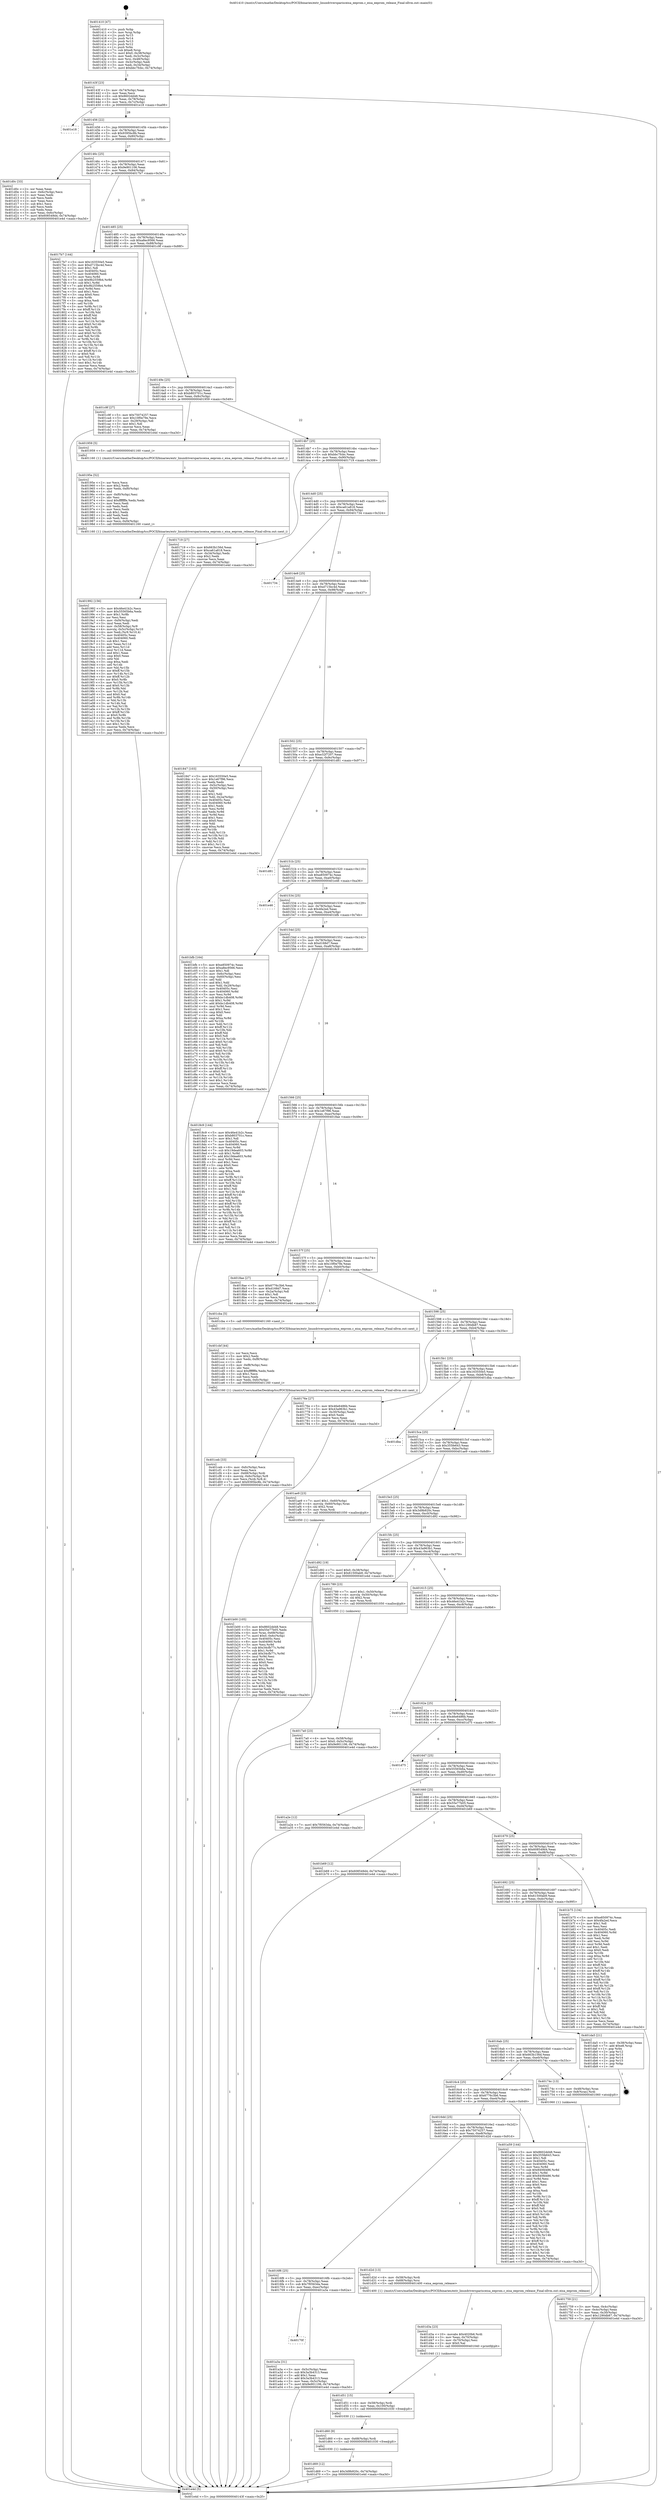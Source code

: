 digraph "0x401410" {
  label = "0x401410 (/mnt/c/Users/mathe/Desktop/tcc/POCII/binaries/extr_linuxdriversparisceisa_eeprom.c_eisa_eeprom_release_Final-ollvm.out::main(0))"
  labelloc = "t"
  node[shape=record]

  Entry [label="",width=0.3,height=0.3,shape=circle,fillcolor=black,style=filled]
  "0x40143f" [label="{
     0x40143f [23]\l
     | [instrs]\l
     &nbsp;&nbsp;0x40143f \<+3\>: mov -0x74(%rbp),%eax\l
     &nbsp;&nbsp;0x401442 \<+2\>: mov %eax,%ecx\l
     &nbsp;&nbsp;0x401444 \<+6\>: sub $0x8602dd48,%ecx\l
     &nbsp;&nbsp;0x40144a \<+3\>: mov %eax,-0x78(%rbp)\l
     &nbsp;&nbsp;0x40144d \<+3\>: mov %ecx,-0x7c(%rbp)\l
     &nbsp;&nbsp;0x401450 \<+6\>: je 0000000000401e18 \<main+0xa08\>\l
  }"]
  "0x401e18" [label="{
     0x401e18\l
  }", style=dashed]
  "0x401456" [label="{
     0x401456 [22]\l
     | [instrs]\l
     &nbsp;&nbsp;0x401456 \<+5\>: jmp 000000000040145b \<main+0x4b\>\l
     &nbsp;&nbsp;0x40145b \<+3\>: mov -0x78(%rbp),%eax\l
     &nbsp;&nbsp;0x40145e \<+5\>: sub $0x9395bc8b,%eax\l
     &nbsp;&nbsp;0x401463 \<+3\>: mov %eax,-0x80(%rbp)\l
     &nbsp;&nbsp;0x401466 \<+6\>: je 0000000000401d0c \<main+0x8fc\>\l
  }"]
  Exit [label="",width=0.3,height=0.3,shape=circle,fillcolor=black,style=filled,peripheries=2]
  "0x401d0c" [label="{
     0x401d0c [33]\l
     | [instrs]\l
     &nbsp;&nbsp;0x401d0c \<+2\>: xor %eax,%eax\l
     &nbsp;&nbsp;0x401d0e \<+3\>: mov -0x6c(%rbp),%ecx\l
     &nbsp;&nbsp;0x401d11 \<+2\>: mov %eax,%edx\l
     &nbsp;&nbsp;0x401d13 \<+2\>: sub %ecx,%edx\l
     &nbsp;&nbsp;0x401d15 \<+2\>: mov %eax,%ecx\l
     &nbsp;&nbsp;0x401d17 \<+3\>: sub $0x1,%ecx\l
     &nbsp;&nbsp;0x401d1a \<+2\>: add %ecx,%edx\l
     &nbsp;&nbsp;0x401d1c \<+2\>: sub %edx,%eax\l
     &nbsp;&nbsp;0x401d1e \<+3\>: mov %eax,-0x6c(%rbp)\l
     &nbsp;&nbsp;0x401d21 \<+7\>: movl $0x608549d4,-0x74(%rbp)\l
     &nbsp;&nbsp;0x401d28 \<+5\>: jmp 0000000000401e4d \<main+0xa3d\>\l
  }"]
  "0x40146c" [label="{
     0x40146c [25]\l
     | [instrs]\l
     &nbsp;&nbsp;0x40146c \<+5\>: jmp 0000000000401471 \<main+0x61\>\l
     &nbsp;&nbsp;0x401471 \<+3\>: mov -0x78(%rbp),%eax\l
     &nbsp;&nbsp;0x401474 \<+5\>: sub $0x9e901106,%eax\l
     &nbsp;&nbsp;0x401479 \<+6\>: mov %eax,-0x84(%rbp)\l
     &nbsp;&nbsp;0x40147f \<+6\>: je 00000000004017b7 \<main+0x3a7\>\l
  }"]
  "0x401d69" [label="{
     0x401d69 [12]\l
     | [instrs]\l
     &nbsp;&nbsp;0x401d69 \<+7\>: movl $0x3d9b920c,-0x74(%rbp)\l
     &nbsp;&nbsp;0x401d70 \<+5\>: jmp 0000000000401e4d \<main+0xa3d\>\l
  }"]
  "0x4017b7" [label="{
     0x4017b7 [144]\l
     | [instrs]\l
     &nbsp;&nbsp;0x4017b7 \<+5\>: mov $0x163550e5,%eax\l
     &nbsp;&nbsp;0x4017bc \<+5\>: mov $0xd715bc4d,%ecx\l
     &nbsp;&nbsp;0x4017c1 \<+2\>: mov $0x1,%dl\l
     &nbsp;&nbsp;0x4017c3 \<+7\>: mov 0x40405c,%esi\l
     &nbsp;&nbsp;0x4017ca \<+7\>: mov 0x404060,%edi\l
     &nbsp;&nbsp;0x4017d1 \<+3\>: mov %esi,%r8d\l
     &nbsp;&nbsp;0x4017d4 \<+7\>: sub $0x9b2559b4,%r8d\l
     &nbsp;&nbsp;0x4017db \<+4\>: sub $0x1,%r8d\l
     &nbsp;&nbsp;0x4017df \<+7\>: add $0x9b2559b4,%r8d\l
     &nbsp;&nbsp;0x4017e6 \<+4\>: imul %r8d,%esi\l
     &nbsp;&nbsp;0x4017ea \<+3\>: and $0x1,%esi\l
     &nbsp;&nbsp;0x4017ed \<+3\>: cmp $0x0,%esi\l
     &nbsp;&nbsp;0x4017f0 \<+4\>: sete %r9b\l
     &nbsp;&nbsp;0x4017f4 \<+3\>: cmp $0xa,%edi\l
     &nbsp;&nbsp;0x4017f7 \<+4\>: setl %r10b\l
     &nbsp;&nbsp;0x4017fb \<+3\>: mov %r9b,%r11b\l
     &nbsp;&nbsp;0x4017fe \<+4\>: xor $0xff,%r11b\l
     &nbsp;&nbsp;0x401802 \<+3\>: mov %r10b,%bl\l
     &nbsp;&nbsp;0x401805 \<+3\>: xor $0xff,%bl\l
     &nbsp;&nbsp;0x401808 \<+3\>: xor $0x0,%dl\l
     &nbsp;&nbsp;0x40180b \<+3\>: mov %r11b,%r14b\l
     &nbsp;&nbsp;0x40180e \<+4\>: and $0x0,%r14b\l
     &nbsp;&nbsp;0x401812 \<+3\>: and %dl,%r9b\l
     &nbsp;&nbsp;0x401815 \<+3\>: mov %bl,%r15b\l
     &nbsp;&nbsp;0x401818 \<+4\>: and $0x0,%r15b\l
     &nbsp;&nbsp;0x40181c \<+3\>: and %dl,%r10b\l
     &nbsp;&nbsp;0x40181f \<+3\>: or %r9b,%r14b\l
     &nbsp;&nbsp;0x401822 \<+3\>: or %r10b,%r15b\l
     &nbsp;&nbsp;0x401825 \<+3\>: xor %r15b,%r14b\l
     &nbsp;&nbsp;0x401828 \<+3\>: or %bl,%r11b\l
     &nbsp;&nbsp;0x40182b \<+4\>: xor $0xff,%r11b\l
     &nbsp;&nbsp;0x40182f \<+3\>: or $0x0,%dl\l
     &nbsp;&nbsp;0x401832 \<+3\>: and %dl,%r11b\l
     &nbsp;&nbsp;0x401835 \<+3\>: or %r11b,%r14b\l
     &nbsp;&nbsp;0x401838 \<+4\>: test $0x1,%r14b\l
     &nbsp;&nbsp;0x40183c \<+3\>: cmovne %ecx,%eax\l
     &nbsp;&nbsp;0x40183f \<+3\>: mov %eax,-0x74(%rbp)\l
     &nbsp;&nbsp;0x401842 \<+5\>: jmp 0000000000401e4d \<main+0xa3d\>\l
  }"]
  "0x401485" [label="{
     0x401485 [25]\l
     | [instrs]\l
     &nbsp;&nbsp;0x401485 \<+5\>: jmp 000000000040148a \<main+0x7a\>\l
     &nbsp;&nbsp;0x40148a \<+3\>: mov -0x78(%rbp),%eax\l
     &nbsp;&nbsp;0x40148d \<+5\>: sub $0xa8ec9566,%eax\l
     &nbsp;&nbsp;0x401492 \<+6\>: mov %eax,-0x88(%rbp)\l
     &nbsp;&nbsp;0x401498 \<+6\>: je 0000000000401c9f \<main+0x88f\>\l
  }"]
  "0x401d60" [label="{
     0x401d60 [9]\l
     | [instrs]\l
     &nbsp;&nbsp;0x401d60 \<+4\>: mov -0x68(%rbp),%rdi\l
     &nbsp;&nbsp;0x401d64 \<+5\>: call 0000000000401030 \<free@plt\>\l
     | [calls]\l
     &nbsp;&nbsp;0x401030 \{1\} (unknown)\l
  }"]
  "0x401c9f" [label="{
     0x401c9f [27]\l
     | [instrs]\l
     &nbsp;&nbsp;0x401c9f \<+5\>: mov $0x75074257,%eax\l
     &nbsp;&nbsp;0x401ca4 \<+5\>: mov $0x10f0e79e,%ecx\l
     &nbsp;&nbsp;0x401ca9 \<+3\>: mov -0x29(%rbp),%dl\l
     &nbsp;&nbsp;0x401cac \<+3\>: test $0x1,%dl\l
     &nbsp;&nbsp;0x401caf \<+3\>: cmovne %ecx,%eax\l
     &nbsp;&nbsp;0x401cb2 \<+3\>: mov %eax,-0x74(%rbp)\l
     &nbsp;&nbsp;0x401cb5 \<+5\>: jmp 0000000000401e4d \<main+0xa3d\>\l
  }"]
  "0x40149e" [label="{
     0x40149e [25]\l
     | [instrs]\l
     &nbsp;&nbsp;0x40149e \<+5\>: jmp 00000000004014a3 \<main+0x93\>\l
     &nbsp;&nbsp;0x4014a3 \<+3\>: mov -0x78(%rbp),%eax\l
     &nbsp;&nbsp;0x4014a6 \<+5\>: sub $0xb803701c,%eax\l
     &nbsp;&nbsp;0x4014ab \<+6\>: mov %eax,-0x8c(%rbp)\l
     &nbsp;&nbsp;0x4014b1 \<+6\>: je 0000000000401959 \<main+0x549\>\l
  }"]
  "0x401d51" [label="{
     0x401d51 [15]\l
     | [instrs]\l
     &nbsp;&nbsp;0x401d51 \<+4\>: mov -0x58(%rbp),%rdi\l
     &nbsp;&nbsp;0x401d55 \<+6\>: mov %eax,-0x100(%rbp)\l
     &nbsp;&nbsp;0x401d5b \<+5\>: call 0000000000401030 \<free@plt\>\l
     | [calls]\l
     &nbsp;&nbsp;0x401030 \{1\} (unknown)\l
  }"]
  "0x401959" [label="{
     0x401959 [5]\l
     | [instrs]\l
     &nbsp;&nbsp;0x401959 \<+5\>: call 0000000000401160 \<next_i\>\l
     | [calls]\l
     &nbsp;&nbsp;0x401160 \{1\} (/mnt/c/Users/mathe/Desktop/tcc/POCII/binaries/extr_linuxdriversparisceisa_eeprom.c_eisa_eeprom_release_Final-ollvm.out::next_i)\l
  }"]
  "0x4014b7" [label="{
     0x4014b7 [25]\l
     | [instrs]\l
     &nbsp;&nbsp;0x4014b7 \<+5\>: jmp 00000000004014bc \<main+0xac\>\l
     &nbsp;&nbsp;0x4014bc \<+3\>: mov -0x78(%rbp),%eax\l
     &nbsp;&nbsp;0x4014bf \<+5\>: sub $0xbbc7fcbc,%eax\l
     &nbsp;&nbsp;0x4014c4 \<+6\>: mov %eax,-0x90(%rbp)\l
     &nbsp;&nbsp;0x4014ca \<+6\>: je 0000000000401719 \<main+0x309\>\l
  }"]
  "0x401d3a" [label="{
     0x401d3a [23]\l
     | [instrs]\l
     &nbsp;&nbsp;0x401d3a \<+10\>: movabs $0x4020b6,%rdi\l
     &nbsp;&nbsp;0x401d44 \<+3\>: mov %eax,-0x70(%rbp)\l
     &nbsp;&nbsp;0x401d47 \<+3\>: mov -0x70(%rbp),%esi\l
     &nbsp;&nbsp;0x401d4a \<+2\>: mov $0x0,%al\l
     &nbsp;&nbsp;0x401d4c \<+5\>: call 0000000000401040 \<printf@plt\>\l
     | [calls]\l
     &nbsp;&nbsp;0x401040 \{1\} (unknown)\l
  }"]
  "0x401719" [label="{
     0x401719 [27]\l
     | [instrs]\l
     &nbsp;&nbsp;0x401719 \<+5\>: mov $0x663b156d,%eax\l
     &nbsp;&nbsp;0x40171e \<+5\>: mov $0xca61a818,%ecx\l
     &nbsp;&nbsp;0x401723 \<+3\>: mov -0x34(%rbp),%edx\l
     &nbsp;&nbsp;0x401726 \<+3\>: cmp $0x2,%edx\l
     &nbsp;&nbsp;0x401729 \<+3\>: cmovne %ecx,%eax\l
     &nbsp;&nbsp;0x40172c \<+3\>: mov %eax,-0x74(%rbp)\l
     &nbsp;&nbsp;0x40172f \<+5\>: jmp 0000000000401e4d \<main+0xa3d\>\l
  }"]
  "0x4014d0" [label="{
     0x4014d0 [25]\l
     | [instrs]\l
     &nbsp;&nbsp;0x4014d0 \<+5\>: jmp 00000000004014d5 \<main+0xc5\>\l
     &nbsp;&nbsp;0x4014d5 \<+3\>: mov -0x78(%rbp),%eax\l
     &nbsp;&nbsp;0x4014d8 \<+5\>: sub $0xca61a818,%eax\l
     &nbsp;&nbsp;0x4014dd \<+6\>: mov %eax,-0x94(%rbp)\l
     &nbsp;&nbsp;0x4014e3 \<+6\>: je 0000000000401734 \<main+0x324\>\l
  }"]
  "0x401e4d" [label="{
     0x401e4d [5]\l
     | [instrs]\l
     &nbsp;&nbsp;0x401e4d \<+5\>: jmp 000000000040143f \<main+0x2f\>\l
  }"]
  "0x401410" [label="{
     0x401410 [47]\l
     | [instrs]\l
     &nbsp;&nbsp;0x401410 \<+1\>: push %rbp\l
     &nbsp;&nbsp;0x401411 \<+3\>: mov %rsp,%rbp\l
     &nbsp;&nbsp;0x401414 \<+2\>: push %r15\l
     &nbsp;&nbsp;0x401416 \<+2\>: push %r14\l
     &nbsp;&nbsp;0x401418 \<+2\>: push %r13\l
     &nbsp;&nbsp;0x40141a \<+2\>: push %r12\l
     &nbsp;&nbsp;0x40141c \<+1\>: push %rbx\l
     &nbsp;&nbsp;0x40141d \<+7\>: sub $0xe8,%rsp\l
     &nbsp;&nbsp;0x401424 \<+7\>: movl $0x0,-0x38(%rbp)\l
     &nbsp;&nbsp;0x40142b \<+3\>: mov %edi,-0x3c(%rbp)\l
     &nbsp;&nbsp;0x40142e \<+4\>: mov %rsi,-0x48(%rbp)\l
     &nbsp;&nbsp;0x401432 \<+3\>: mov -0x3c(%rbp),%edi\l
     &nbsp;&nbsp;0x401435 \<+3\>: mov %edi,-0x34(%rbp)\l
     &nbsp;&nbsp;0x401438 \<+7\>: movl $0xbbc7fcbc,-0x74(%rbp)\l
  }"]
  "0x401ceb" [label="{
     0x401ceb [33]\l
     | [instrs]\l
     &nbsp;&nbsp;0x401ceb \<+6\>: mov -0xfc(%rbp),%ecx\l
     &nbsp;&nbsp;0x401cf1 \<+3\>: imul %eax,%ecx\l
     &nbsp;&nbsp;0x401cf4 \<+4\>: mov -0x68(%rbp),%rdi\l
     &nbsp;&nbsp;0x401cf8 \<+4\>: movslq -0x6c(%rbp),%r8\l
     &nbsp;&nbsp;0x401cfc \<+4\>: mov %ecx,(%rdi,%r8,4)\l
     &nbsp;&nbsp;0x401d00 \<+7\>: movl $0x9395bc8b,-0x74(%rbp)\l
     &nbsp;&nbsp;0x401d07 \<+5\>: jmp 0000000000401e4d \<main+0xa3d\>\l
  }"]
  "0x401734" [label="{
     0x401734\l
  }", style=dashed]
  "0x4014e9" [label="{
     0x4014e9 [25]\l
     | [instrs]\l
     &nbsp;&nbsp;0x4014e9 \<+5\>: jmp 00000000004014ee \<main+0xde\>\l
     &nbsp;&nbsp;0x4014ee \<+3\>: mov -0x78(%rbp),%eax\l
     &nbsp;&nbsp;0x4014f1 \<+5\>: sub $0xd715bc4d,%eax\l
     &nbsp;&nbsp;0x4014f6 \<+6\>: mov %eax,-0x98(%rbp)\l
     &nbsp;&nbsp;0x4014fc \<+6\>: je 0000000000401847 \<main+0x437\>\l
  }"]
  "0x401cbf" [label="{
     0x401cbf [44]\l
     | [instrs]\l
     &nbsp;&nbsp;0x401cbf \<+2\>: xor %ecx,%ecx\l
     &nbsp;&nbsp;0x401cc1 \<+5\>: mov $0x2,%edx\l
     &nbsp;&nbsp;0x401cc6 \<+6\>: mov %edx,-0xf8(%rbp)\l
     &nbsp;&nbsp;0x401ccc \<+1\>: cltd\l
     &nbsp;&nbsp;0x401ccd \<+6\>: mov -0xf8(%rbp),%esi\l
     &nbsp;&nbsp;0x401cd3 \<+2\>: idiv %esi\l
     &nbsp;&nbsp;0x401cd5 \<+6\>: imul $0xfffffffe,%edx,%edx\l
     &nbsp;&nbsp;0x401cdb \<+3\>: sub $0x1,%ecx\l
     &nbsp;&nbsp;0x401cde \<+2\>: sub %ecx,%edx\l
     &nbsp;&nbsp;0x401ce0 \<+6\>: mov %edx,-0xfc(%rbp)\l
     &nbsp;&nbsp;0x401ce6 \<+5\>: call 0000000000401160 \<next_i\>\l
     | [calls]\l
     &nbsp;&nbsp;0x401160 \{1\} (/mnt/c/Users/mathe/Desktop/tcc/POCII/binaries/extr_linuxdriversparisceisa_eeprom.c_eisa_eeprom_release_Final-ollvm.out::next_i)\l
  }"]
  "0x401847" [label="{
     0x401847 [103]\l
     | [instrs]\l
     &nbsp;&nbsp;0x401847 \<+5\>: mov $0x163550e5,%eax\l
     &nbsp;&nbsp;0x40184c \<+5\>: mov $0x1e67f96,%ecx\l
     &nbsp;&nbsp;0x401851 \<+2\>: xor %edx,%edx\l
     &nbsp;&nbsp;0x401853 \<+3\>: mov -0x5c(%rbp),%esi\l
     &nbsp;&nbsp;0x401856 \<+3\>: cmp -0x50(%rbp),%esi\l
     &nbsp;&nbsp;0x401859 \<+4\>: setl %dil\l
     &nbsp;&nbsp;0x40185d \<+4\>: and $0x1,%dil\l
     &nbsp;&nbsp;0x401861 \<+4\>: mov %dil,-0x2a(%rbp)\l
     &nbsp;&nbsp;0x401865 \<+7\>: mov 0x40405c,%esi\l
     &nbsp;&nbsp;0x40186c \<+8\>: mov 0x404060,%r8d\l
     &nbsp;&nbsp;0x401874 \<+3\>: sub $0x1,%edx\l
     &nbsp;&nbsp;0x401877 \<+3\>: mov %esi,%r9d\l
     &nbsp;&nbsp;0x40187a \<+3\>: add %edx,%r9d\l
     &nbsp;&nbsp;0x40187d \<+4\>: imul %r9d,%esi\l
     &nbsp;&nbsp;0x401881 \<+3\>: and $0x1,%esi\l
     &nbsp;&nbsp;0x401884 \<+3\>: cmp $0x0,%esi\l
     &nbsp;&nbsp;0x401887 \<+4\>: sete %dil\l
     &nbsp;&nbsp;0x40188b \<+4\>: cmp $0xa,%r8d\l
     &nbsp;&nbsp;0x40188f \<+4\>: setl %r10b\l
     &nbsp;&nbsp;0x401893 \<+3\>: mov %dil,%r11b\l
     &nbsp;&nbsp;0x401896 \<+3\>: and %r10b,%r11b\l
     &nbsp;&nbsp;0x401899 \<+3\>: xor %r10b,%dil\l
     &nbsp;&nbsp;0x40189c \<+3\>: or %dil,%r11b\l
     &nbsp;&nbsp;0x40189f \<+4\>: test $0x1,%r11b\l
     &nbsp;&nbsp;0x4018a3 \<+3\>: cmovne %ecx,%eax\l
     &nbsp;&nbsp;0x4018a6 \<+3\>: mov %eax,-0x74(%rbp)\l
     &nbsp;&nbsp;0x4018a9 \<+5\>: jmp 0000000000401e4d \<main+0xa3d\>\l
  }"]
  "0x401502" [label="{
     0x401502 [25]\l
     | [instrs]\l
     &nbsp;&nbsp;0x401502 \<+5\>: jmp 0000000000401507 \<main+0xf7\>\l
     &nbsp;&nbsp;0x401507 \<+3\>: mov -0x78(%rbp),%eax\l
     &nbsp;&nbsp;0x40150a \<+5\>: sub $0xe32f7207,%eax\l
     &nbsp;&nbsp;0x40150f \<+6\>: mov %eax,-0x9c(%rbp)\l
     &nbsp;&nbsp;0x401515 \<+6\>: je 0000000000401d81 \<main+0x971\>\l
  }"]
  "0x401b00" [label="{
     0x401b00 [105]\l
     | [instrs]\l
     &nbsp;&nbsp;0x401b00 \<+5\>: mov $0x8602dd48,%ecx\l
     &nbsp;&nbsp;0x401b05 \<+5\>: mov $0x55e77b05,%edx\l
     &nbsp;&nbsp;0x401b0a \<+4\>: mov %rax,-0x68(%rbp)\l
     &nbsp;&nbsp;0x401b0e \<+7\>: movl $0x0,-0x6c(%rbp)\l
     &nbsp;&nbsp;0x401b15 \<+7\>: mov 0x40405c,%esi\l
     &nbsp;&nbsp;0x401b1c \<+8\>: mov 0x404060,%r8d\l
     &nbsp;&nbsp;0x401b24 \<+3\>: mov %esi,%r9d\l
     &nbsp;&nbsp;0x401b27 \<+7\>: sub $0x34cfb77c,%r9d\l
     &nbsp;&nbsp;0x401b2e \<+4\>: sub $0x1,%r9d\l
     &nbsp;&nbsp;0x401b32 \<+7\>: add $0x34cfb77c,%r9d\l
     &nbsp;&nbsp;0x401b39 \<+4\>: imul %r9d,%esi\l
     &nbsp;&nbsp;0x401b3d \<+3\>: and $0x1,%esi\l
     &nbsp;&nbsp;0x401b40 \<+3\>: cmp $0x0,%esi\l
     &nbsp;&nbsp;0x401b43 \<+4\>: sete %r10b\l
     &nbsp;&nbsp;0x401b47 \<+4\>: cmp $0xa,%r8d\l
     &nbsp;&nbsp;0x401b4b \<+4\>: setl %r11b\l
     &nbsp;&nbsp;0x401b4f \<+3\>: mov %r10b,%bl\l
     &nbsp;&nbsp;0x401b52 \<+3\>: and %r11b,%bl\l
     &nbsp;&nbsp;0x401b55 \<+3\>: xor %r11b,%r10b\l
     &nbsp;&nbsp;0x401b58 \<+3\>: or %r10b,%bl\l
     &nbsp;&nbsp;0x401b5b \<+3\>: test $0x1,%bl\l
     &nbsp;&nbsp;0x401b5e \<+3\>: cmovne %edx,%ecx\l
     &nbsp;&nbsp;0x401b61 \<+3\>: mov %ecx,-0x74(%rbp)\l
     &nbsp;&nbsp;0x401b64 \<+5\>: jmp 0000000000401e4d \<main+0xa3d\>\l
  }"]
  "0x401d81" [label="{
     0x401d81\l
  }", style=dashed]
  "0x40151b" [label="{
     0x40151b [25]\l
     | [instrs]\l
     &nbsp;&nbsp;0x40151b \<+5\>: jmp 0000000000401520 \<main+0x110\>\l
     &nbsp;&nbsp;0x401520 \<+3\>: mov -0x78(%rbp),%eax\l
     &nbsp;&nbsp;0x401523 \<+5\>: sub $0xe850974c,%eax\l
     &nbsp;&nbsp;0x401528 \<+6\>: mov %eax,-0xa0(%rbp)\l
     &nbsp;&nbsp;0x40152e \<+6\>: je 0000000000401e46 \<main+0xa36\>\l
  }"]
  "0x40170f" [label="{
     0x40170f\l
  }", style=dashed]
  "0x401e46" [label="{
     0x401e46\l
  }", style=dashed]
  "0x401534" [label="{
     0x401534 [25]\l
     | [instrs]\l
     &nbsp;&nbsp;0x401534 \<+5\>: jmp 0000000000401539 \<main+0x129\>\l
     &nbsp;&nbsp;0x401539 \<+3\>: mov -0x78(%rbp),%eax\l
     &nbsp;&nbsp;0x40153c \<+5\>: sub $0x4fa2ed,%eax\l
     &nbsp;&nbsp;0x401541 \<+6\>: mov %eax,-0xa4(%rbp)\l
     &nbsp;&nbsp;0x401547 \<+6\>: je 0000000000401bfb \<main+0x7eb\>\l
  }"]
  "0x401a3a" [label="{
     0x401a3a [31]\l
     | [instrs]\l
     &nbsp;&nbsp;0x401a3a \<+3\>: mov -0x5c(%rbp),%eax\l
     &nbsp;&nbsp;0x401a3d \<+5\>: sub $0x3a3b4313,%eax\l
     &nbsp;&nbsp;0x401a42 \<+3\>: add $0x1,%eax\l
     &nbsp;&nbsp;0x401a45 \<+5\>: add $0x3a3b4313,%eax\l
     &nbsp;&nbsp;0x401a4a \<+3\>: mov %eax,-0x5c(%rbp)\l
     &nbsp;&nbsp;0x401a4d \<+7\>: movl $0x9e901106,-0x74(%rbp)\l
     &nbsp;&nbsp;0x401a54 \<+5\>: jmp 0000000000401e4d \<main+0xa3d\>\l
  }"]
  "0x401bfb" [label="{
     0x401bfb [164]\l
     | [instrs]\l
     &nbsp;&nbsp;0x401bfb \<+5\>: mov $0xe850974c,%eax\l
     &nbsp;&nbsp;0x401c00 \<+5\>: mov $0xa8ec9566,%ecx\l
     &nbsp;&nbsp;0x401c05 \<+2\>: mov $0x1,%dl\l
     &nbsp;&nbsp;0x401c07 \<+3\>: mov -0x6c(%rbp),%esi\l
     &nbsp;&nbsp;0x401c0a \<+3\>: cmp -0x60(%rbp),%esi\l
     &nbsp;&nbsp;0x401c0d \<+4\>: setl %dil\l
     &nbsp;&nbsp;0x401c11 \<+4\>: and $0x1,%dil\l
     &nbsp;&nbsp;0x401c15 \<+4\>: mov %dil,-0x29(%rbp)\l
     &nbsp;&nbsp;0x401c19 \<+7\>: mov 0x40405c,%esi\l
     &nbsp;&nbsp;0x401c20 \<+8\>: mov 0x404060,%r8d\l
     &nbsp;&nbsp;0x401c28 \<+3\>: mov %esi,%r9d\l
     &nbsp;&nbsp;0x401c2b \<+7\>: sub $0xbc1db408,%r9d\l
     &nbsp;&nbsp;0x401c32 \<+4\>: sub $0x1,%r9d\l
     &nbsp;&nbsp;0x401c36 \<+7\>: add $0xbc1db408,%r9d\l
     &nbsp;&nbsp;0x401c3d \<+4\>: imul %r9d,%esi\l
     &nbsp;&nbsp;0x401c41 \<+3\>: and $0x1,%esi\l
     &nbsp;&nbsp;0x401c44 \<+3\>: cmp $0x0,%esi\l
     &nbsp;&nbsp;0x401c47 \<+4\>: sete %dil\l
     &nbsp;&nbsp;0x401c4b \<+4\>: cmp $0xa,%r8d\l
     &nbsp;&nbsp;0x401c4f \<+4\>: setl %r10b\l
     &nbsp;&nbsp;0x401c53 \<+3\>: mov %dil,%r11b\l
     &nbsp;&nbsp;0x401c56 \<+4\>: xor $0xff,%r11b\l
     &nbsp;&nbsp;0x401c5a \<+3\>: mov %r10b,%bl\l
     &nbsp;&nbsp;0x401c5d \<+3\>: xor $0xff,%bl\l
     &nbsp;&nbsp;0x401c60 \<+3\>: xor $0x0,%dl\l
     &nbsp;&nbsp;0x401c63 \<+3\>: mov %r11b,%r14b\l
     &nbsp;&nbsp;0x401c66 \<+4\>: and $0x0,%r14b\l
     &nbsp;&nbsp;0x401c6a \<+3\>: and %dl,%dil\l
     &nbsp;&nbsp;0x401c6d \<+3\>: mov %bl,%r15b\l
     &nbsp;&nbsp;0x401c70 \<+4\>: and $0x0,%r15b\l
     &nbsp;&nbsp;0x401c74 \<+3\>: and %dl,%r10b\l
     &nbsp;&nbsp;0x401c77 \<+3\>: or %dil,%r14b\l
     &nbsp;&nbsp;0x401c7a \<+3\>: or %r10b,%r15b\l
     &nbsp;&nbsp;0x401c7d \<+3\>: xor %r15b,%r14b\l
     &nbsp;&nbsp;0x401c80 \<+3\>: or %bl,%r11b\l
     &nbsp;&nbsp;0x401c83 \<+4\>: xor $0xff,%r11b\l
     &nbsp;&nbsp;0x401c87 \<+3\>: or $0x0,%dl\l
     &nbsp;&nbsp;0x401c8a \<+3\>: and %dl,%r11b\l
     &nbsp;&nbsp;0x401c8d \<+3\>: or %r11b,%r14b\l
     &nbsp;&nbsp;0x401c90 \<+4\>: test $0x1,%r14b\l
     &nbsp;&nbsp;0x401c94 \<+3\>: cmovne %ecx,%eax\l
     &nbsp;&nbsp;0x401c97 \<+3\>: mov %eax,-0x74(%rbp)\l
     &nbsp;&nbsp;0x401c9a \<+5\>: jmp 0000000000401e4d \<main+0xa3d\>\l
  }"]
  "0x40154d" [label="{
     0x40154d [25]\l
     | [instrs]\l
     &nbsp;&nbsp;0x40154d \<+5\>: jmp 0000000000401552 \<main+0x142\>\l
     &nbsp;&nbsp;0x401552 \<+3\>: mov -0x78(%rbp),%eax\l
     &nbsp;&nbsp;0x401555 \<+5\>: sub $0xd168d7,%eax\l
     &nbsp;&nbsp;0x40155a \<+6\>: mov %eax,-0xa8(%rbp)\l
     &nbsp;&nbsp;0x401560 \<+6\>: je 00000000004018c9 \<main+0x4b9\>\l
  }"]
  "0x4016f6" [label="{
     0x4016f6 [25]\l
     | [instrs]\l
     &nbsp;&nbsp;0x4016f6 \<+5\>: jmp 00000000004016fb \<main+0x2eb\>\l
     &nbsp;&nbsp;0x4016fb \<+3\>: mov -0x78(%rbp),%eax\l
     &nbsp;&nbsp;0x4016fe \<+5\>: sub $0x7f0563da,%eax\l
     &nbsp;&nbsp;0x401703 \<+6\>: mov %eax,-0xec(%rbp)\l
     &nbsp;&nbsp;0x401709 \<+6\>: je 0000000000401a3a \<main+0x62a\>\l
  }"]
  "0x4018c9" [label="{
     0x4018c9 [144]\l
     | [instrs]\l
     &nbsp;&nbsp;0x4018c9 \<+5\>: mov $0x46e41b2c,%eax\l
     &nbsp;&nbsp;0x4018ce \<+5\>: mov $0xb803701c,%ecx\l
     &nbsp;&nbsp;0x4018d3 \<+2\>: mov $0x1,%dl\l
     &nbsp;&nbsp;0x4018d5 \<+7\>: mov 0x40405c,%esi\l
     &nbsp;&nbsp;0x4018dc \<+7\>: mov 0x404060,%edi\l
     &nbsp;&nbsp;0x4018e3 \<+3\>: mov %esi,%r8d\l
     &nbsp;&nbsp;0x4018e6 \<+7\>: sub $0x19dea603,%r8d\l
     &nbsp;&nbsp;0x4018ed \<+4\>: sub $0x1,%r8d\l
     &nbsp;&nbsp;0x4018f1 \<+7\>: add $0x19dea603,%r8d\l
     &nbsp;&nbsp;0x4018f8 \<+4\>: imul %r8d,%esi\l
     &nbsp;&nbsp;0x4018fc \<+3\>: and $0x1,%esi\l
     &nbsp;&nbsp;0x4018ff \<+3\>: cmp $0x0,%esi\l
     &nbsp;&nbsp;0x401902 \<+4\>: sete %r9b\l
     &nbsp;&nbsp;0x401906 \<+3\>: cmp $0xa,%edi\l
     &nbsp;&nbsp;0x401909 \<+4\>: setl %r10b\l
     &nbsp;&nbsp;0x40190d \<+3\>: mov %r9b,%r11b\l
     &nbsp;&nbsp;0x401910 \<+4\>: xor $0xff,%r11b\l
     &nbsp;&nbsp;0x401914 \<+3\>: mov %r10b,%bl\l
     &nbsp;&nbsp;0x401917 \<+3\>: xor $0xff,%bl\l
     &nbsp;&nbsp;0x40191a \<+3\>: xor $0x1,%dl\l
     &nbsp;&nbsp;0x40191d \<+3\>: mov %r11b,%r14b\l
     &nbsp;&nbsp;0x401920 \<+4\>: and $0xff,%r14b\l
     &nbsp;&nbsp;0x401924 \<+3\>: and %dl,%r9b\l
     &nbsp;&nbsp;0x401927 \<+3\>: mov %bl,%r15b\l
     &nbsp;&nbsp;0x40192a \<+4\>: and $0xff,%r15b\l
     &nbsp;&nbsp;0x40192e \<+3\>: and %dl,%r10b\l
     &nbsp;&nbsp;0x401931 \<+3\>: or %r9b,%r14b\l
     &nbsp;&nbsp;0x401934 \<+3\>: or %r10b,%r15b\l
     &nbsp;&nbsp;0x401937 \<+3\>: xor %r15b,%r14b\l
     &nbsp;&nbsp;0x40193a \<+3\>: or %bl,%r11b\l
     &nbsp;&nbsp;0x40193d \<+4\>: xor $0xff,%r11b\l
     &nbsp;&nbsp;0x401941 \<+3\>: or $0x1,%dl\l
     &nbsp;&nbsp;0x401944 \<+3\>: and %dl,%r11b\l
     &nbsp;&nbsp;0x401947 \<+3\>: or %r11b,%r14b\l
     &nbsp;&nbsp;0x40194a \<+4\>: test $0x1,%r14b\l
     &nbsp;&nbsp;0x40194e \<+3\>: cmovne %ecx,%eax\l
     &nbsp;&nbsp;0x401951 \<+3\>: mov %eax,-0x74(%rbp)\l
     &nbsp;&nbsp;0x401954 \<+5\>: jmp 0000000000401e4d \<main+0xa3d\>\l
  }"]
  "0x401566" [label="{
     0x401566 [25]\l
     | [instrs]\l
     &nbsp;&nbsp;0x401566 \<+5\>: jmp 000000000040156b \<main+0x15b\>\l
     &nbsp;&nbsp;0x40156b \<+3\>: mov -0x78(%rbp),%eax\l
     &nbsp;&nbsp;0x40156e \<+5\>: sub $0x1e67f96,%eax\l
     &nbsp;&nbsp;0x401573 \<+6\>: mov %eax,-0xac(%rbp)\l
     &nbsp;&nbsp;0x401579 \<+6\>: je 00000000004018ae \<main+0x49e\>\l
  }"]
  "0x401d2d" [label="{
     0x401d2d [13]\l
     | [instrs]\l
     &nbsp;&nbsp;0x401d2d \<+4\>: mov -0x58(%rbp),%rdi\l
     &nbsp;&nbsp;0x401d31 \<+4\>: mov -0x68(%rbp),%rsi\l
     &nbsp;&nbsp;0x401d35 \<+5\>: call 0000000000401400 \<eisa_eeprom_release\>\l
     | [calls]\l
     &nbsp;&nbsp;0x401400 \{1\} (/mnt/c/Users/mathe/Desktop/tcc/POCII/binaries/extr_linuxdriversparisceisa_eeprom.c_eisa_eeprom_release_Final-ollvm.out::eisa_eeprom_release)\l
  }"]
  "0x4018ae" [label="{
     0x4018ae [27]\l
     | [instrs]\l
     &nbsp;&nbsp;0x4018ae \<+5\>: mov $0x6776c3b6,%eax\l
     &nbsp;&nbsp;0x4018b3 \<+5\>: mov $0xd168d7,%ecx\l
     &nbsp;&nbsp;0x4018b8 \<+3\>: mov -0x2a(%rbp),%dl\l
     &nbsp;&nbsp;0x4018bb \<+3\>: test $0x1,%dl\l
     &nbsp;&nbsp;0x4018be \<+3\>: cmovne %ecx,%eax\l
     &nbsp;&nbsp;0x4018c1 \<+3\>: mov %eax,-0x74(%rbp)\l
     &nbsp;&nbsp;0x4018c4 \<+5\>: jmp 0000000000401e4d \<main+0xa3d\>\l
  }"]
  "0x40157f" [label="{
     0x40157f [25]\l
     | [instrs]\l
     &nbsp;&nbsp;0x40157f \<+5\>: jmp 0000000000401584 \<main+0x174\>\l
     &nbsp;&nbsp;0x401584 \<+3\>: mov -0x78(%rbp),%eax\l
     &nbsp;&nbsp;0x401587 \<+5\>: sub $0x10f0e79e,%eax\l
     &nbsp;&nbsp;0x40158c \<+6\>: mov %eax,-0xb0(%rbp)\l
     &nbsp;&nbsp;0x401592 \<+6\>: je 0000000000401cba \<main+0x8aa\>\l
  }"]
  "0x4016dd" [label="{
     0x4016dd [25]\l
     | [instrs]\l
     &nbsp;&nbsp;0x4016dd \<+5\>: jmp 00000000004016e2 \<main+0x2d2\>\l
     &nbsp;&nbsp;0x4016e2 \<+3\>: mov -0x78(%rbp),%eax\l
     &nbsp;&nbsp;0x4016e5 \<+5\>: sub $0x75074257,%eax\l
     &nbsp;&nbsp;0x4016ea \<+6\>: mov %eax,-0xe8(%rbp)\l
     &nbsp;&nbsp;0x4016f0 \<+6\>: je 0000000000401d2d \<main+0x91d\>\l
  }"]
  "0x401cba" [label="{
     0x401cba [5]\l
     | [instrs]\l
     &nbsp;&nbsp;0x401cba \<+5\>: call 0000000000401160 \<next_i\>\l
     | [calls]\l
     &nbsp;&nbsp;0x401160 \{1\} (/mnt/c/Users/mathe/Desktop/tcc/POCII/binaries/extr_linuxdriversparisceisa_eeprom.c_eisa_eeprom_release_Final-ollvm.out::next_i)\l
  }"]
  "0x401598" [label="{
     0x401598 [25]\l
     | [instrs]\l
     &nbsp;&nbsp;0x401598 \<+5\>: jmp 000000000040159d \<main+0x18d\>\l
     &nbsp;&nbsp;0x40159d \<+3\>: mov -0x78(%rbp),%eax\l
     &nbsp;&nbsp;0x4015a0 \<+5\>: sub $0x1290db87,%eax\l
     &nbsp;&nbsp;0x4015a5 \<+6\>: mov %eax,-0xb4(%rbp)\l
     &nbsp;&nbsp;0x4015ab \<+6\>: je 000000000040176e \<main+0x35e\>\l
  }"]
  "0x401a59" [label="{
     0x401a59 [144]\l
     | [instrs]\l
     &nbsp;&nbsp;0x401a59 \<+5\>: mov $0x8602dd48,%eax\l
     &nbsp;&nbsp;0x401a5e \<+5\>: mov $0x355fe643,%ecx\l
     &nbsp;&nbsp;0x401a63 \<+2\>: mov $0x1,%dl\l
     &nbsp;&nbsp;0x401a65 \<+7\>: mov 0x40405c,%esi\l
     &nbsp;&nbsp;0x401a6c \<+7\>: mov 0x404060,%edi\l
     &nbsp;&nbsp;0x401a73 \<+3\>: mov %esi,%r8d\l
     &nbsp;&nbsp;0x401a76 \<+7\>: sub $0x840fd486,%r8d\l
     &nbsp;&nbsp;0x401a7d \<+4\>: sub $0x1,%r8d\l
     &nbsp;&nbsp;0x401a81 \<+7\>: add $0x840fd486,%r8d\l
     &nbsp;&nbsp;0x401a88 \<+4\>: imul %r8d,%esi\l
     &nbsp;&nbsp;0x401a8c \<+3\>: and $0x1,%esi\l
     &nbsp;&nbsp;0x401a8f \<+3\>: cmp $0x0,%esi\l
     &nbsp;&nbsp;0x401a92 \<+4\>: sete %r9b\l
     &nbsp;&nbsp;0x401a96 \<+3\>: cmp $0xa,%edi\l
     &nbsp;&nbsp;0x401a99 \<+4\>: setl %r10b\l
     &nbsp;&nbsp;0x401a9d \<+3\>: mov %r9b,%r11b\l
     &nbsp;&nbsp;0x401aa0 \<+4\>: xor $0xff,%r11b\l
     &nbsp;&nbsp;0x401aa4 \<+3\>: mov %r10b,%bl\l
     &nbsp;&nbsp;0x401aa7 \<+3\>: xor $0xff,%bl\l
     &nbsp;&nbsp;0x401aaa \<+3\>: xor $0x0,%dl\l
     &nbsp;&nbsp;0x401aad \<+3\>: mov %r11b,%r14b\l
     &nbsp;&nbsp;0x401ab0 \<+4\>: and $0x0,%r14b\l
     &nbsp;&nbsp;0x401ab4 \<+3\>: and %dl,%r9b\l
     &nbsp;&nbsp;0x401ab7 \<+3\>: mov %bl,%r15b\l
     &nbsp;&nbsp;0x401aba \<+4\>: and $0x0,%r15b\l
     &nbsp;&nbsp;0x401abe \<+3\>: and %dl,%r10b\l
     &nbsp;&nbsp;0x401ac1 \<+3\>: or %r9b,%r14b\l
     &nbsp;&nbsp;0x401ac4 \<+3\>: or %r10b,%r15b\l
     &nbsp;&nbsp;0x401ac7 \<+3\>: xor %r15b,%r14b\l
     &nbsp;&nbsp;0x401aca \<+3\>: or %bl,%r11b\l
     &nbsp;&nbsp;0x401acd \<+4\>: xor $0xff,%r11b\l
     &nbsp;&nbsp;0x401ad1 \<+3\>: or $0x0,%dl\l
     &nbsp;&nbsp;0x401ad4 \<+3\>: and %dl,%r11b\l
     &nbsp;&nbsp;0x401ad7 \<+3\>: or %r11b,%r14b\l
     &nbsp;&nbsp;0x401ada \<+4\>: test $0x1,%r14b\l
     &nbsp;&nbsp;0x401ade \<+3\>: cmovne %ecx,%eax\l
     &nbsp;&nbsp;0x401ae1 \<+3\>: mov %eax,-0x74(%rbp)\l
     &nbsp;&nbsp;0x401ae4 \<+5\>: jmp 0000000000401e4d \<main+0xa3d\>\l
  }"]
  "0x40176e" [label="{
     0x40176e [27]\l
     | [instrs]\l
     &nbsp;&nbsp;0x40176e \<+5\>: mov $0x46e6486b,%eax\l
     &nbsp;&nbsp;0x401773 \<+5\>: mov $0x43a963b1,%ecx\l
     &nbsp;&nbsp;0x401778 \<+3\>: mov -0x30(%rbp),%edx\l
     &nbsp;&nbsp;0x40177b \<+3\>: cmp $0x0,%edx\l
     &nbsp;&nbsp;0x40177e \<+3\>: cmove %ecx,%eax\l
     &nbsp;&nbsp;0x401781 \<+3\>: mov %eax,-0x74(%rbp)\l
     &nbsp;&nbsp;0x401784 \<+5\>: jmp 0000000000401e4d \<main+0xa3d\>\l
  }"]
  "0x4015b1" [label="{
     0x4015b1 [25]\l
     | [instrs]\l
     &nbsp;&nbsp;0x4015b1 \<+5\>: jmp 00000000004015b6 \<main+0x1a6\>\l
     &nbsp;&nbsp;0x4015b6 \<+3\>: mov -0x78(%rbp),%eax\l
     &nbsp;&nbsp;0x4015b9 \<+5\>: sub $0x163550e5,%eax\l
     &nbsp;&nbsp;0x4015be \<+6\>: mov %eax,-0xb8(%rbp)\l
     &nbsp;&nbsp;0x4015c4 \<+6\>: je 0000000000401dba \<main+0x9aa\>\l
  }"]
  "0x401992" [label="{
     0x401992 [156]\l
     | [instrs]\l
     &nbsp;&nbsp;0x401992 \<+5\>: mov $0x46e41b2c,%ecx\l
     &nbsp;&nbsp;0x401997 \<+5\>: mov $0x55565b6a,%edx\l
     &nbsp;&nbsp;0x40199c \<+3\>: mov $0x1,%r8b\l
     &nbsp;&nbsp;0x40199f \<+2\>: xor %esi,%esi\l
     &nbsp;&nbsp;0x4019a1 \<+6\>: mov -0xf4(%rbp),%edi\l
     &nbsp;&nbsp;0x4019a7 \<+3\>: imul %eax,%edi\l
     &nbsp;&nbsp;0x4019aa \<+4\>: mov -0x58(%rbp),%r9\l
     &nbsp;&nbsp;0x4019ae \<+4\>: movslq -0x5c(%rbp),%r10\l
     &nbsp;&nbsp;0x4019b2 \<+4\>: mov %edi,(%r9,%r10,4)\l
     &nbsp;&nbsp;0x4019b6 \<+7\>: mov 0x40405c,%eax\l
     &nbsp;&nbsp;0x4019bd \<+7\>: mov 0x404060,%edi\l
     &nbsp;&nbsp;0x4019c4 \<+3\>: sub $0x1,%esi\l
     &nbsp;&nbsp;0x4019c7 \<+3\>: mov %eax,%r11d\l
     &nbsp;&nbsp;0x4019ca \<+3\>: add %esi,%r11d\l
     &nbsp;&nbsp;0x4019cd \<+4\>: imul %r11d,%eax\l
     &nbsp;&nbsp;0x4019d1 \<+3\>: and $0x1,%eax\l
     &nbsp;&nbsp;0x4019d4 \<+3\>: cmp $0x0,%eax\l
     &nbsp;&nbsp;0x4019d7 \<+3\>: sete %bl\l
     &nbsp;&nbsp;0x4019da \<+3\>: cmp $0xa,%edi\l
     &nbsp;&nbsp;0x4019dd \<+4\>: setl %r14b\l
     &nbsp;&nbsp;0x4019e1 \<+3\>: mov %bl,%r15b\l
     &nbsp;&nbsp;0x4019e4 \<+4\>: xor $0xff,%r15b\l
     &nbsp;&nbsp;0x4019e8 \<+3\>: mov %r14b,%r12b\l
     &nbsp;&nbsp;0x4019eb \<+4\>: xor $0xff,%r12b\l
     &nbsp;&nbsp;0x4019ef \<+4\>: xor $0x0,%r8b\l
     &nbsp;&nbsp;0x4019f3 \<+3\>: mov %r15b,%r13b\l
     &nbsp;&nbsp;0x4019f6 \<+4\>: and $0x0,%r13b\l
     &nbsp;&nbsp;0x4019fa \<+3\>: and %r8b,%bl\l
     &nbsp;&nbsp;0x4019fd \<+3\>: mov %r12b,%al\l
     &nbsp;&nbsp;0x401a00 \<+2\>: and $0x0,%al\l
     &nbsp;&nbsp;0x401a02 \<+3\>: and %r8b,%r14b\l
     &nbsp;&nbsp;0x401a05 \<+3\>: or %bl,%r13b\l
     &nbsp;&nbsp;0x401a08 \<+3\>: or %r14b,%al\l
     &nbsp;&nbsp;0x401a0b \<+3\>: xor %al,%r13b\l
     &nbsp;&nbsp;0x401a0e \<+3\>: or %r12b,%r15b\l
     &nbsp;&nbsp;0x401a11 \<+4\>: xor $0xff,%r15b\l
     &nbsp;&nbsp;0x401a15 \<+4\>: or $0x0,%r8b\l
     &nbsp;&nbsp;0x401a19 \<+3\>: and %r8b,%r15b\l
     &nbsp;&nbsp;0x401a1c \<+3\>: or %r15b,%r13b\l
     &nbsp;&nbsp;0x401a1f \<+4\>: test $0x1,%r13b\l
     &nbsp;&nbsp;0x401a23 \<+3\>: cmovne %edx,%ecx\l
     &nbsp;&nbsp;0x401a26 \<+3\>: mov %ecx,-0x74(%rbp)\l
     &nbsp;&nbsp;0x401a29 \<+5\>: jmp 0000000000401e4d \<main+0xa3d\>\l
  }"]
  "0x401dba" [label="{
     0x401dba\l
  }", style=dashed]
  "0x4015ca" [label="{
     0x4015ca [25]\l
     | [instrs]\l
     &nbsp;&nbsp;0x4015ca \<+5\>: jmp 00000000004015cf \<main+0x1bf\>\l
     &nbsp;&nbsp;0x4015cf \<+3\>: mov -0x78(%rbp),%eax\l
     &nbsp;&nbsp;0x4015d2 \<+5\>: sub $0x355fe643,%eax\l
     &nbsp;&nbsp;0x4015d7 \<+6\>: mov %eax,-0xbc(%rbp)\l
     &nbsp;&nbsp;0x4015dd \<+6\>: je 0000000000401ae9 \<main+0x6d9\>\l
  }"]
  "0x40195e" [label="{
     0x40195e [52]\l
     | [instrs]\l
     &nbsp;&nbsp;0x40195e \<+2\>: xor %ecx,%ecx\l
     &nbsp;&nbsp;0x401960 \<+5\>: mov $0x2,%edx\l
     &nbsp;&nbsp;0x401965 \<+6\>: mov %edx,-0xf0(%rbp)\l
     &nbsp;&nbsp;0x40196b \<+1\>: cltd\l
     &nbsp;&nbsp;0x40196c \<+6\>: mov -0xf0(%rbp),%esi\l
     &nbsp;&nbsp;0x401972 \<+2\>: idiv %esi\l
     &nbsp;&nbsp;0x401974 \<+6\>: imul $0xfffffffe,%edx,%edx\l
     &nbsp;&nbsp;0x40197a \<+2\>: mov %ecx,%edi\l
     &nbsp;&nbsp;0x40197c \<+2\>: sub %edx,%edi\l
     &nbsp;&nbsp;0x40197e \<+2\>: mov %ecx,%edx\l
     &nbsp;&nbsp;0x401980 \<+3\>: sub $0x1,%edx\l
     &nbsp;&nbsp;0x401983 \<+2\>: add %edx,%edi\l
     &nbsp;&nbsp;0x401985 \<+2\>: sub %edi,%ecx\l
     &nbsp;&nbsp;0x401987 \<+6\>: mov %ecx,-0xf4(%rbp)\l
     &nbsp;&nbsp;0x40198d \<+5\>: call 0000000000401160 \<next_i\>\l
     | [calls]\l
     &nbsp;&nbsp;0x401160 \{1\} (/mnt/c/Users/mathe/Desktop/tcc/POCII/binaries/extr_linuxdriversparisceisa_eeprom.c_eisa_eeprom_release_Final-ollvm.out::next_i)\l
  }"]
  "0x401ae9" [label="{
     0x401ae9 [23]\l
     | [instrs]\l
     &nbsp;&nbsp;0x401ae9 \<+7\>: movl $0x1,-0x60(%rbp)\l
     &nbsp;&nbsp;0x401af0 \<+4\>: movslq -0x60(%rbp),%rax\l
     &nbsp;&nbsp;0x401af4 \<+4\>: shl $0x2,%rax\l
     &nbsp;&nbsp;0x401af8 \<+3\>: mov %rax,%rdi\l
     &nbsp;&nbsp;0x401afb \<+5\>: call 0000000000401050 \<malloc@plt\>\l
     | [calls]\l
     &nbsp;&nbsp;0x401050 \{1\} (unknown)\l
  }"]
  "0x4015e3" [label="{
     0x4015e3 [25]\l
     | [instrs]\l
     &nbsp;&nbsp;0x4015e3 \<+5\>: jmp 00000000004015e8 \<main+0x1d8\>\l
     &nbsp;&nbsp;0x4015e8 \<+3\>: mov -0x78(%rbp),%eax\l
     &nbsp;&nbsp;0x4015eb \<+5\>: sub $0x3d9b920c,%eax\l
     &nbsp;&nbsp;0x4015f0 \<+6\>: mov %eax,-0xc0(%rbp)\l
     &nbsp;&nbsp;0x4015f6 \<+6\>: je 0000000000401d92 \<main+0x982\>\l
  }"]
  "0x4017a0" [label="{
     0x4017a0 [23]\l
     | [instrs]\l
     &nbsp;&nbsp;0x4017a0 \<+4\>: mov %rax,-0x58(%rbp)\l
     &nbsp;&nbsp;0x4017a4 \<+7\>: movl $0x0,-0x5c(%rbp)\l
     &nbsp;&nbsp;0x4017ab \<+7\>: movl $0x9e901106,-0x74(%rbp)\l
     &nbsp;&nbsp;0x4017b2 \<+5\>: jmp 0000000000401e4d \<main+0xa3d\>\l
  }"]
  "0x401d92" [label="{
     0x401d92 [19]\l
     | [instrs]\l
     &nbsp;&nbsp;0x401d92 \<+7\>: movl $0x0,-0x38(%rbp)\l
     &nbsp;&nbsp;0x401d99 \<+7\>: movl $0x61500ab9,-0x74(%rbp)\l
     &nbsp;&nbsp;0x401da0 \<+5\>: jmp 0000000000401e4d \<main+0xa3d\>\l
  }"]
  "0x4015fc" [label="{
     0x4015fc [25]\l
     | [instrs]\l
     &nbsp;&nbsp;0x4015fc \<+5\>: jmp 0000000000401601 \<main+0x1f1\>\l
     &nbsp;&nbsp;0x401601 \<+3\>: mov -0x78(%rbp),%eax\l
     &nbsp;&nbsp;0x401604 \<+5\>: sub $0x43a963b1,%eax\l
     &nbsp;&nbsp;0x401609 \<+6\>: mov %eax,-0xc4(%rbp)\l
     &nbsp;&nbsp;0x40160f \<+6\>: je 0000000000401789 \<main+0x379\>\l
  }"]
  "0x401759" [label="{
     0x401759 [21]\l
     | [instrs]\l
     &nbsp;&nbsp;0x401759 \<+3\>: mov %eax,-0x4c(%rbp)\l
     &nbsp;&nbsp;0x40175c \<+3\>: mov -0x4c(%rbp),%eax\l
     &nbsp;&nbsp;0x40175f \<+3\>: mov %eax,-0x30(%rbp)\l
     &nbsp;&nbsp;0x401762 \<+7\>: movl $0x1290db87,-0x74(%rbp)\l
     &nbsp;&nbsp;0x401769 \<+5\>: jmp 0000000000401e4d \<main+0xa3d\>\l
  }"]
  "0x401789" [label="{
     0x401789 [23]\l
     | [instrs]\l
     &nbsp;&nbsp;0x401789 \<+7\>: movl $0x1,-0x50(%rbp)\l
     &nbsp;&nbsp;0x401790 \<+4\>: movslq -0x50(%rbp),%rax\l
     &nbsp;&nbsp;0x401794 \<+4\>: shl $0x2,%rax\l
     &nbsp;&nbsp;0x401798 \<+3\>: mov %rax,%rdi\l
     &nbsp;&nbsp;0x40179b \<+5\>: call 0000000000401050 \<malloc@plt\>\l
     | [calls]\l
     &nbsp;&nbsp;0x401050 \{1\} (unknown)\l
  }"]
  "0x401615" [label="{
     0x401615 [25]\l
     | [instrs]\l
     &nbsp;&nbsp;0x401615 \<+5\>: jmp 000000000040161a \<main+0x20a\>\l
     &nbsp;&nbsp;0x40161a \<+3\>: mov -0x78(%rbp),%eax\l
     &nbsp;&nbsp;0x40161d \<+5\>: sub $0x46e41b2c,%eax\l
     &nbsp;&nbsp;0x401622 \<+6\>: mov %eax,-0xc8(%rbp)\l
     &nbsp;&nbsp;0x401628 \<+6\>: je 0000000000401dc6 \<main+0x9b6\>\l
  }"]
  "0x4016c4" [label="{
     0x4016c4 [25]\l
     | [instrs]\l
     &nbsp;&nbsp;0x4016c4 \<+5\>: jmp 00000000004016c9 \<main+0x2b9\>\l
     &nbsp;&nbsp;0x4016c9 \<+3\>: mov -0x78(%rbp),%eax\l
     &nbsp;&nbsp;0x4016cc \<+5\>: sub $0x6776c3b6,%eax\l
     &nbsp;&nbsp;0x4016d1 \<+6\>: mov %eax,-0xe4(%rbp)\l
     &nbsp;&nbsp;0x4016d7 \<+6\>: je 0000000000401a59 \<main+0x649\>\l
  }"]
  "0x401dc6" [label="{
     0x401dc6\l
  }", style=dashed]
  "0x40162e" [label="{
     0x40162e [25]\l
     | [instrs]\l
     &nbsp;&nbsp;0x40162e \<+5\>: jmp 0000000000401633 \<main+0x223\>\l
     &nbsp;&nbsp;0x401633 \<+3\>: mov -0x78(%rbp),%eax\l
     &nbsp;&nbsp;0x401636 \<+5\>: sub $0x46e6486b,%eax\l
     &nbsp;&nbsp;0x40163b \<+6\>: mov %eax,-0xcc(%rbp)\l
     &nbsp;&nbsp;0x401641 \<+6\>: je 0000000000401d75 \<main+0x965\>\l
  }"]
  "0x40174c" [label="{
     0x40174c [13]\l
     | [instrs]\l
     &nbsp;&nbsp;0x40174c \<+4\>: mov -0x48(%rbp),%rax\l
     &nbsp;&nbsp;0x401750 \<+4\>: mov 0x8(%rax),%rdi\l
     &nbsp;&nbsp;0x401754 \<+5\>: call 0000000000401060 \<atoi@plt\>\l
     | [calls]\l
     &nbsp;&nbsp;0x401060 \{1\} (unknown)\l
  }"]
  "0x401d75" [label="{
     0x401d75\l
  }", style=dashed]
  "0x401647" [label="{
     0x401647 [25]\l
     | [instrs]\l
     &nbsp;&nbsp;0x401647 \<+5\>: jmp 000000000040164c \<main+0x23c\>\l
     &nbsp;&nbsp;0x40164c \<+3\>: mov -0x78(%rbp),%eax\l
     &nbsp;&nbsp;0x40164f \<+5\>: sub $0x55565b6a,%eax\l
     &nbsp;&nbsp;0x401654 \<+6\>: mov %eax,-0xd0(%rbp)\l
     &nbsp;&nbsp;0x40165a \<+6\>: je 0000000000401a2e \<main+0x61e\>\l
  }"]
  "0x4016ab" [label="{
     0x4016ab [25]\l
     | [instrs]\l
     &nbsp;&nbsp;0x4016ab \<+5\>: jmp 00000000004016b0 \<main+0x2a0\>\l
     &nbsp;&nbsp;0x4016b0 \<+3\>: mov -0x78(%rbp),%eax\l
     &nbsp;&nbsp;0x4016b3 \<+5\>: sub $0x663b156d,%eax\l
     &nbsp;&nbsp;0x4016b8 \<+6\>: mov %eax,-0xe0(%rbp)\l
     &nbsp;&nbsp;0x4016be \<+6\>: je 000000000040174c \<main+0x33c\>\l
  }"]
  "0x401a2e" [label="{
     0x401a2e [12]\l
     | [instrs]\l
     &nbsp;&nbsp;0x401a2e \<+7\>: movl $0x7f0563da,-0x74(%rbp)\l
     &nbsp;&nbsp;0x401a35 \<+5\>: jmp 0000000000401e4d \<main+0xa3d\>\l
  }"]
  "0x401660" [label="{
     0x401660 [25]\l
     | [instrs]\l
     &nbsp;&nbsp;0x401660 \<+5\>: jmp 0000000000401665 \<main+0x255\>\l
     &nbsp;&nbsp;0x401665 \<+3\>: mov -0x78(%rbp),%eax\l
     &nbsp;&nbsp;0x401668 \<+5\>: sub $0x55e77b05,%eax\l
     &nbsp;&nbsp;0x40166d \<+6\>: mov %eax,-0xd4(%rbp)\l
     &nbsp;&nbsp;0x401673 \<+6\>: je 0000000000401b69 \<main+0x759\>\l
  }"]
  "0x401da5" [label="{
     0x401da5 [21]\l
     | [instrs]\l
     &nbsp;&nbsp;0x401da5 \<+3\>: mov -0x38(%rbp),%eax\l
     &nbsp;&nbsp;0x401da8 \<+7\>: add $0xe8,%rsp\l
     &nbsp;&nbsp;0x401daf \<+1\>: pop %rbx\l
     &nbsp;&nbsp;0x401db0 \<+2\>: pop %r12\l
     &nbsp;&nbsp;0x401db2 \<+2\>: pop %r13\l
     &nbsp;&nbsp;0x401db4 \<+2\>: pop %r14\l
     &nbsp;&nbsp;0x401db6 \<+2\>: pop %r15\l
     &nbsp;&nbsp;0x401db8 \<+1\>: pop %rbp\l
     &nbsp;&nbsp;0x401db9 \<+1\>: ret\l
  }"]
  "0x401b69" [label="{
     0x401b69 [12]\l
     | [instrs]\l
     &nbsp;&nbsp;0x401b69 \<+7\>: movl $0x608549d4,-0x74(%rbp)\l
     &nbsp;&nbsp;0x401b70 \<+5\>: jmp 0000000000401e4d \<main+0xa3d\>\l
  }"]
  "0x401679" [label="{
     0x401679 [25]\l
     | [instrs]\l
     &nbsp;&nbsp;0x401679 \<+5\>: jmp 000000000040167e \<main+0x26e\>\l
     &nbsp;&nbsp;0x40167e \<+3\>: mov -0x78(%rbp),%eax\l
     &nbsp;&nbsp;0x401681 \<+5\>: sub $0x608549d4,%eax\l
     &nbsp;&nbsp;0x401686 \<+6\>: mov %eax,-0xd8(%rbp)\l
     &nbsp;&nbsp;0x40168c \<+6\>: je 0000000000401b75 \<main+0x765\>\l
  }"]
  "0x401692" [label="{
     0x401692 [25]\l
     | [instrs]\l
     &nbsp;&nbsp;0x401692 \<+5\>: jmp 0000000000401697 \<main+0x287\>\l
     &nbsp;&nbsp;0x401697 \<+3\>: mov -0x78(%rbp),%eax\l
     &nbsp;&nbsp;0x40169a \<+5\>: sub $0x61500ab9,%eax\l
     &nbsp;&nbsp;0x40169f \<+6\>: mov %eax,-0xdc(%rbp)\l
     &nbsp;&nbsp;0x4016a5 \<+6\>: je 0000000000401da5 \<main+0x995\>\l
  }"]
  "0x401b75" [label="{
     0x401b75 [134]\l
     | [instrs]\l
     &nbsp;&nbsp;0x401b75 \<+5\>: mov $0xe850974c,%eax\l
     &nbsp;&nbsp;0x401b7a \<+5\>: mov $0x4fa2ed,%ecx\l
     &nbsp;&nbsp;0x401b7f \<+2\>: mov $0x1,%dl\l
     &nbsp;&nbsp;0x401b81 \<+2\>: xor %esi,%esi\l
     &nbsp;&nbsp;0x401b83 \<+7\>: mov 0x40405c,%edi\l
     &nbsp;&nbsp;0x401b8a \<+8\>: mov 0x404060,%r8d\l
     &nbsp;&nbsp;0x401b92 \<+3\>: sub $0x1,%esi\l
     &nbsp;&nbsp;0x401b95 \<+3\>: mov %edi,%r9d\l
     &nbsp;&nbsp;0x401b98 \<+3\>: add %esi,%r9d\l
     &nbsp;&nbsp;0x401b9b \<+4\>: imul %r9d,%edi\l
     &nbsp;&nbsp;0x401b9f \<+3\>: and $0x1,%edi\l
     &nbsp;&nbsp;0x401ba2 \<+3\>: cmp $0x0,%edi\l
     &nbsp;&nbsp;0x401ba5 \<+4\>: sete %r10b\l
     &nbsp;&nbsp;0x401ba9 \<+4\>: cmp $0xa,%r8d\l
     &nbsp;&nbsp;0x401bad \<+4\>: setl %r11b\l
     &nbsp;&nbsp;0x401bb1 \<+3\>: mov %r10b,%bl\l
     &nbsp;&nbsp;0x401bb4 \<+3\>: xor $0xff,%bl\l
     &nbsp;&nbsp;0x401bb7 \<+3\>: mov %r11b,%r14b\l
     &nbsp;&nbsp;0x401bba \<+4\>: xor $0xff,%r14b\l
     &nbsp;&nbsp;0x401bbe \<+3\>: xor $0x1,%dl\l
     &nbsp;&nbsp;0x401bc1 \<+3\>: mov %bl,%r15b\l
     &nbsp;&nbsp;0x401bc4 \<+4\>: and $0xff,%r15b\l
     &nbsp;&nbsp;0x401bc8 \<+3\>: and %dl,%r10b\l
     &nbsp;&nbsp;0x401bcb \<+3\>: mov %r14b,%r12b\l
     &nbsp;&nbsp;0x401bce \<+4\>: and $0xff,%r12b\l
     &nbsp;&nbsp;0x401bd2 \<+3\>: and %dl,%r11b\l
     &nbsp;&nbsp;0x401bd5 \<+3\>: or %r10b,%r15b\l
     &nbsp;&nbsp;0x401bd8 \<+3\>: or %r11b,%r12b\l
     &nbsp;&nbsp;0x401bdb \<+3\>: xor %r12b,%r15b\l
     &nbsp;&nbsp;0x401bde \<+3\>: or %r14b,%bl\l
     &nbsp;&nbsp;0x401be1 \<+3\>: xor $0xff,%bl\l
     &nbsp;&nbsp;0x401be4 \<+3\>: or $0x1,%dl\l
     &nbsp;&nbsp;0x401be7 \<+2\>: and %dl,%bl\l
     &nbsp;&nbsp;0x401be9 \<+3\>: or %bl,%r15b\l
     &nbsp;&nbsp;0x401bec \<+4\>: test $0x1,%r15b\l
     &nbsp;&nbsp;0x401bf0 \<+3\>: cmovne %ecx,%eax\l
     &nbsp;&nbsp;0x401bf3 \<+3\>: mov %eax,-0x74(%rbp)\l
     &nbsp;&nbsp;0x401bf6 \<+5\>: jmp 0000000000401e4d \<main+0xa3d\>\l
  }"]
  Entry -> "0x401410" [label=" 1"]
  "0x40143f" -> "0x401e18" [label=" 0"]
  "0x40143f" -> "0x401456" [label=" 28"]
  "0x401da5" -> Exit [label=" 1"]
  "0x401456" -> "0x401d0c" [label=" 1"]
  "0x401456" -> "0x40146c" [label=" 27"]
  "0x401d92" -> "0x401e4d" [label=" 1"]
  "0x40146c" -> "0x4017b7" [label=" 2"]
  "0x40146c" -> "0x401485" [label=" 25"]
  "0x401d69" -> "0x401e4d" [label=" 1"]
  "0x401485" -> "0x401c9f" [label=" 2"]
  "0x401485" -> "0x40149e" [label=" 23"]
  "0x401d60" -> "0x401d69" [label=" 1"]
  "0x40149e" -> "0x401959" [label=" 1"]
  "0x40149e" -> "0x4014b7" [label=" 22"]
  "0x401d51" -> "0x401d60" [label=" 1"]
  "0x4014b7" -> "0x401719" [label=" 1"]
  "0x4014b7" -> "0x4014d0" [label=" 21"]
  "0x401719" -> "0x401e4d" [label=" 1"]
  "0x401410" -> "0x40143f" [label=" 1"]
  "0x401e4d" -> "0x40143f" [label=" 27"]
  "0x401d3a" -> "0x401d51" [label=" 1"]
  "0x4014d0" -> "0x401734" [label=" 0"]
  "0x4014d0" -> "0x4014e9" [label=" 21"]
  "0x401d2d" -> "0x401d3a" [label=" 1"]
  "0x4014e9" -> "0x401847" [label=" 2"]
  "0x4014e9" -> "0x401502" [label=" 19"]
  "0x401d0c" -> "0x401e4d" [label=" 1"]
  "0x401502" -> "0x401d81" [label=" 0"]
  "0x401502" -> "0x40151b" [label=" 19"]
  "0x401ceb" -> "0x401e4d" [label=" 1"]
  "0x40151b" -> "0x401e46" [label=" 0"]
  "0x40151b" -> "0x401534" [label=" 19"]
  "0x401cbf" -> "0x401ceb" [label=" 1"]
  "0x401534" -> "0x401bfb" [label=" 2"]
  "0x401534" -> "0x40154d" [label=" 17"]
  "0x401cba" -> "0x401cbf" [label=" 1"]
  "0x40154d" -> "0x4018c9" [label=" 1"]
  "0x40154d" -> "0x401566" [label=" 16"]
  "0x401bfb" -> "0x401e4d" [label=" 2"]
  "0x401566" -> "0x4018ae" [label=" 2"]
  "0x401566" -> "0x40157f" [label=" 14"]
  "0x401b75" -> "0x401e4d" [label=" 2"]
  "0x40157f" -> "0x401cba" [label=" 1"]
  "0x40157f" -> "0x401598" [label=" 13"]
  "0x401b00" -> "0x401e4d" [label=" 1"]
  "0x401598" -> "0x40176e" [label=" 1"]
  "0x401598" -> "0x4015b1" [label=" 12"]
  "0x401ae9" -> "0x401b00" [label=" 1"]
  "0x4015b1" -> "0x401dba" [label=" 0"]
  "0x4015b1" -> "0x4015ca" [label=" 12"]
  "0x401a3a" -> "0x401e4d" [label=" 1"]
  "0x4015ca" -> "0x401ae9" [label=" 1"]
  "0x4015ca" -> "0x4015e3" [label=" 11"]
  "0x4016f6" -> "0x40170f" [label=" 0"]
  "0x4015e3" -> "0x401d92" [label=" 1"]
  "0x4015e3" -> "0x4015fc" [label=" 10"]
  "0x4016f6" -> "0x401a3a" [label=" 1"]
  "0x4015fc" -> "0x401789" [label=" 1"]
  "0x4015fc" -> "0x401615" [label=" 9"]
  "0x401c9f" -> "0x401e4d" [label=" 2"]
  "0x401615" -> "0x401dc6" [label=" 0"]
  "0x401615" -> "0x40162e" [label=" 9"]
  "0x4016dd" -> "0x4016f6" [label=" 1"]
  "0x40162e" -> "0x401d75" [label=" 0"]
  "0x40162e" -> "0x401647" [label=" 9"]
  "0x4016dd" -> "0x401d2d" [label=" 1"]
  "0x401647" -> "0x401a2e" [label=" 1"]
  "0x401647" -> "0x401660" [label=" 8"]
  "0x4016c4" -> "0x4016dd" [label=" 2"]
  "0x401660" -> "0x401b69" [label=" 1"]
  "0x401660" -> "0x401679" [label=" 7"]
  "0x4016c4" -> "0x401a59" [label=" 1"]
  "0x401679" -> "0x401b75" [label=" 2"]
  "0x401679" -> "0x401692" [label=" 5"]
  "0x401a59" -> "0x401e4d" [label=" 1"]
  "0x401692" -> "0x401da5" [label=" 1"]
  "0x401692" -> "0x4016ab" [label=" 4"]
  "0x401b69" -> "0x401e4d" [label=" 1"]
  "0x4016ab" -> "0x40174c" [label=" 1"]
  "0x4016ab" -> "0x4016c4" [label=" 3"]
  "0x40174c" -> "0x401759" [label=" 1"]
  "0x401759" -> "0x401e4d" [label=" 1"]
  "0x40176e" -> "0x401e4d" [label=" 1"]
  "0x401789" -> "0x4017a0" [label=" 1"]
  "0x4017a0" -> "0x401e4d" [label=" 1"]
  "0x4017b7" -> "0x401e4d" [label=" 2"]
  "0x401847" -> "0x401e4d" [label=" 2"]
  "0x4018ae" -> "0x401e4d" [label=" 2"]
  "0x4018c9" -> "0x401e4d" [label=" 1"]
  "0x401959" -> "0x40195e" [label=" 1"]
  "0x40195e" -> "0x401992" [label=" 1"]
  "0x401992" -> "0x401e4d" [label=" 1"]
  "0x401a2e" -> "0x401e4d" [label=" 1"]
}

